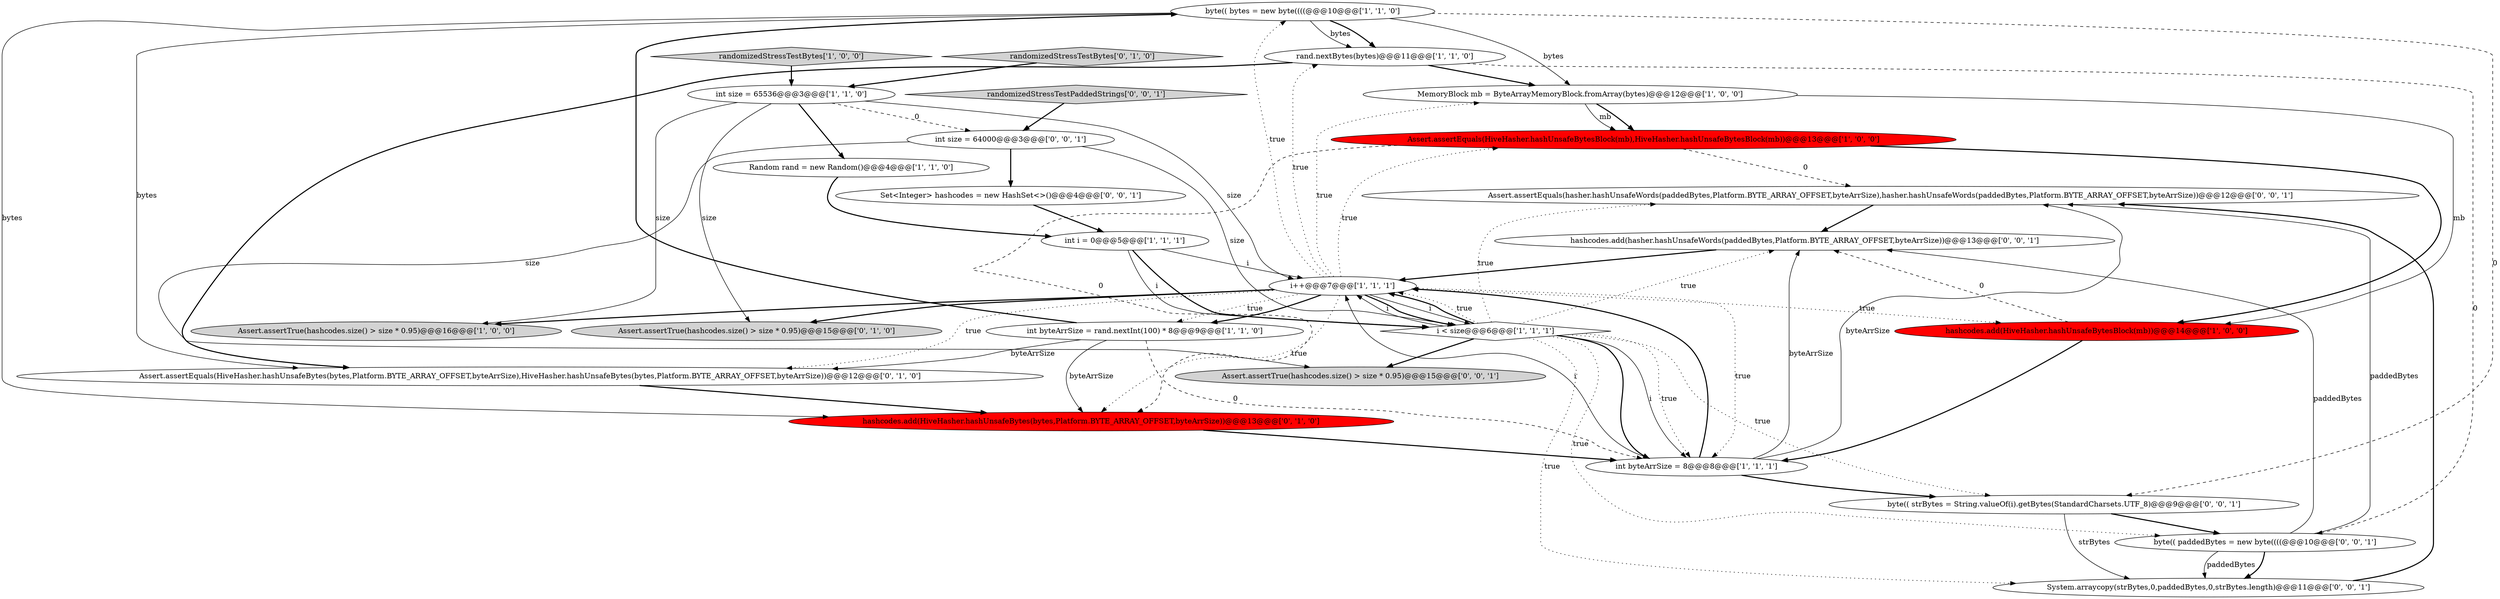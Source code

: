 digraph {
8 [style = filled, label = "byte(( bytes = new byte((((@@@10@@@['1', '1', '0']", fillcolor = white, shape = ellipse image = "AAA0AAABBB1BBB"];
4 [style = filled, label = "i++@@@7@@@['1', '1', '1']", fillcolor = white, shape = ellipse image = "AAA0AAABBB1BBB"];
25 [style = filled, label = "Set<Integer> hashcodes = new HashSet<>()@@@4@@@['0', '0', '1']", fillcolor = white, shape = ellipse image = "AAA0AAABBB3BBB"];
13 [style = filled, label = "rand.nextBytes(bytes)@@@11@@@['1', '1', '0']", fillcolor = white, shape = ellipse image = "AAA0AAABBB1BBB"];
18 [style = filled, label = "byte(( strBytes = String.valueOf(i).getBytes(StandardCharsets.UTF_8)@@@9@@@['0', '0', '1']", fillcolor = white, shape = ellipse image = "AAA0AAABBB3BBB"];
6 [style = filled, label = "int byteArrSize = 8@@@8@@@['1', '1', '1']", fillcolor = white, shape = ellipse image = "AAA0AAABBB1BBB"];
14 [style = filled, label = "Assert.assertTrue(hashcodes.size() > size * 0.95)@@@15@@@['0', '1', '0']", fillcolor = lightgray, shape = ellipse image = "AAA0AAABBB2BBB"];
9 [style = filled, label = "i < size@@@6@@@['1', '1', '1']", fillcolor = white, shape = diamond image = "AAA0AAABBB1BBB"];
20 [style = filled, label = "Assert.assertEquals(hasher.hashUnsafeWords(paddedBytes,Platform.BYTE_ARRAY_OFFSET,byteArrSize),hasher.hashUnsafeWords(paddedBytes,Platform.BYTE_ARRAY_OFFSET,byteArrSize))@@@12@@@['0', '0', '1']", fillcolor = white, shape = ellipse image = "AAA0AAABBB3BBB"];
12 [style = filled, label = "int size = 65536@@@3@@@['1', '1', '0']", fillcolor = white, shape = ellipse image = "AAA0AAABBB1BBB"];
24 [style = filled, label = "randomizedStressTestPaddedStrings['0', '0', '1']", fillcolor = lightgray, shape = diamond image = "AAA0AAABBB3BBB"];
1 [style = filled, label = "Random rand = new Random()@@@4@@@['1', '1', '0']", fillcolor = white, shape = ellipse image = "AAA0AAABBB1BBB"];
7 [style = filled, label = "Assert.assertTrue(hashcodes.size() > size * 0.95)@@@16@@@['1', '0', '0']", fillcolor = lightgray, shape = ellipse image = "AAA0AAABBB1BBB"];
17 [style = filled, label = "randomizedStressTestBytes['0', '1', '0']", fillcolor = lightgray, shape = diamond image = "AAA0AAABBB2BBB"];
5 [style = filled, label = "int i = 0@@@5@@@['1', '1', '1']", fillcolor = white, shape = ellipse image = "AAA0AAABBB1BBB"];
0 [style = filled, label = "MemoryBlock mb = ByteArrayMemoryBlock.fromArray(bytes)@@@12@@@['1', '0', '0']", fillcolor = white, shape = ellipse image = "AAA0AAABBB1BBB"];
26 [style = filled, label = "int size = 64000@@@3@@@['0', '0', '1']", fillcolor = white, shape = ellipse image = "AAA0AAABBB3BBB"];
19 [style = filled, label = "System.arraycopy(strBytes,0,paddedBytes,0,strBytes.length)@@@11@@@['0', '0', '1']", fillcolor = white, shape = ellipse image = "AAA0AAABBB3BBB"];
22 [style = filled, label = "byte(( paddedBytes = new byte((((@@@10@@@['0', '0', '1']", fillcolor = white, shape = ellipse image = "AAA0AAABBB3BBB"];
10 [style = filled, label = "randomizedStressTestBytes['1', '0', '0']", fillcolor = lightgray, shape = diamond image = "AAA0AAABBB1BBB"];
11 [style = filled, label = "Assert.assertEquals(HiveHasher.hashUnsafeBytesBlock(mb),HiveHasher.hashUnsafeBytesBlock(mb))@@@13@@@['1', '0', '0']", fillcolor = red, shape = ellipse image = "AAA1AAABBB1BBB"];
3 [style = filled, label = "hashcodes.add(HiveHasher.hashUnsafeBytesBlock(mb))@@@14@@@['1', '0', '0']", fillcolor = red, shape = ellipse image = "AAA1AAABBB1BBB"];
2 [style = filled, label = "int byteArrSize = rand.nextInt(100) * 8@@@9@@@['1', '1', '0']", fillcolor = white, shape = ellipse image = "AAA0AAABBB1BBB"];
15 [style = filled, label = "hashcodes.add(HiveHasher.hashUnsafeBytes(bytes,Platform.BYTE_ARRAY_OFFSET,byteArrSize))@@@13@@@['0', '1', '0']", fillcolor = red, shape = ellipse image = "AAA1AAABBB2BBB"];
23 [style = filled, label = "hashcodes.add(hasher.hashUnsafeWords(paddedBytes,Platform.BYTE_ARRAY_OFFSET,byteArrSize))@@@13@@@['0', '0', '1']", fillcolor = white, shape = ellipse image = "AAA0AAABBB3BBB"];
21 [style = filled, label = "Assert.assertTrue(hashcodes.size() > size * 0.95)@@@15@@@['0', '0', '1']", fillcolor = lightgray, shape = ellipse image = "AAA0AAABBB3BBB"];
16 [style = filled, label = "Assert.assertEquals(HiveHasher.hashUnsafeBytes(bytes,Platform.BYTE_ARRAY_OFFSET,byteArrSize),HiveHasher.hashUnsafeBytes(bytes,Platform.BYTE_ARRAY_OFFSET,byteArrSize))@@@12@@@['0', '1', '0']", fillcolor = white, shape = ellipse image = "AAA0AAABBB2BBB"];
1->5 [style = bold, label=""];
4->6 [style = dotted, label="true"];
4->9 [style = bold, label=""];
16->15 [style = bold, label=""];
4->9 [style = solid, label="i"];
8->16 [style = solid, label="bytes"];
4->14 [style = bold, label=""];
12->7 [style = solid, label="size"];
6->4 [style = solid, label="i"];
11->20 [style = dashed, label="0"];
5->9 [style = bold, label=""];
6->20 [style = solid, label="byteArrSize"];
22->19 [style = bold, label=""];
11->15 [style = dashed, label="0"];
0->11 [style = solid, label="mb"];
6->18 [style = bold, label=""];
5->4 [style = solid, label="i"];
19->20 [style = bold, label=""];
9->4 [style = bold, label=""];
26->25 [style = bold, label=""];
12->4 [style = solid, label="size"];
26->9 [style = solid, label="size"];
4->0 [style = dotted, label="true"];
23->4 [style = bold, label=""];
4->8 [style = dotted, label="true"];
8->0 [style = solid, label="bytes"];
0->11 [style = bold, label=""];
3->6 [style = bold, label=""];
2->15 [style = solid, label="byteArrSize"];
4->11 [style = dotted, label="true"];
15->6 [style = bold, label=""];
4->2 [style = bold, label=""];
4->15 [style = dotted, label="true"];
9->6 [style = dotted, label="true"];
12->1 [style = bold, label=""];
13->16 [style = bold, label=""];
4->7 [style = bold, label=""];
9->6 [style = bold, label=""];
4->2 [style = dotted, label="true"];
12->26 [style = dashed, label="0"];
3->23 [style = dashed, label="0"];
4->13 [style = dotted, label="true"];
6->4 [style = bold, label=""];
24->26 [style = bold, label=""];
0->3 [style = solid, label="mb"];
17->12 [style = bold, label=""];
18->22 [style = bold, label=""];
12->14 [style = solid, label="size"];
18->19 [style = solid, label="strBytes"];
4->3 [style = dotted, label="true"];
20->23 [style = bold, label=""];
9->19 [style = dotted, label="true"];
9->6 [style = solid, label="i"];
11->3 [style = bold, label=""];
10->12 [style = bold, label=""];
2->16 [style = solid, label="byteArrSize"];
9->23 [style = dotted, label="true"];
22->23 [style = solid, label="paddedBytes"];
9->20 [style = dotted, label="true"];
9->21 [style = bold, label=""];
2->6 [style = dashed, label="0"];
9->4 [style = dotted, label="true"];
9->18 [style = dotted, label="true"];
25->5 [style = bold, label=""];
8->18 [style = dashed, label="0"];
22->19 [style = solid, label="paddedBytes"];
26->21 [style = solid, label="size"];
4->16 [style = dotted, label="true"];
9->4 [style = solid, label="i"];
8->13 [style = solid, label="bytes"];
9->22 [style = dotted, label="true"];
13->22 [style = dashed, label="0"];
22->20 [style = solid, label="paddedBytes"];
6->23 [style = solid, label="byteArrSize"];
8->15 [style = solid, label="bytes"];
8->13 [style = bold, label=""];
2->8 [style = bold, label=""];
13->0 [style = bold, label=""];
5->9 [style = solid, label="i"];
}
